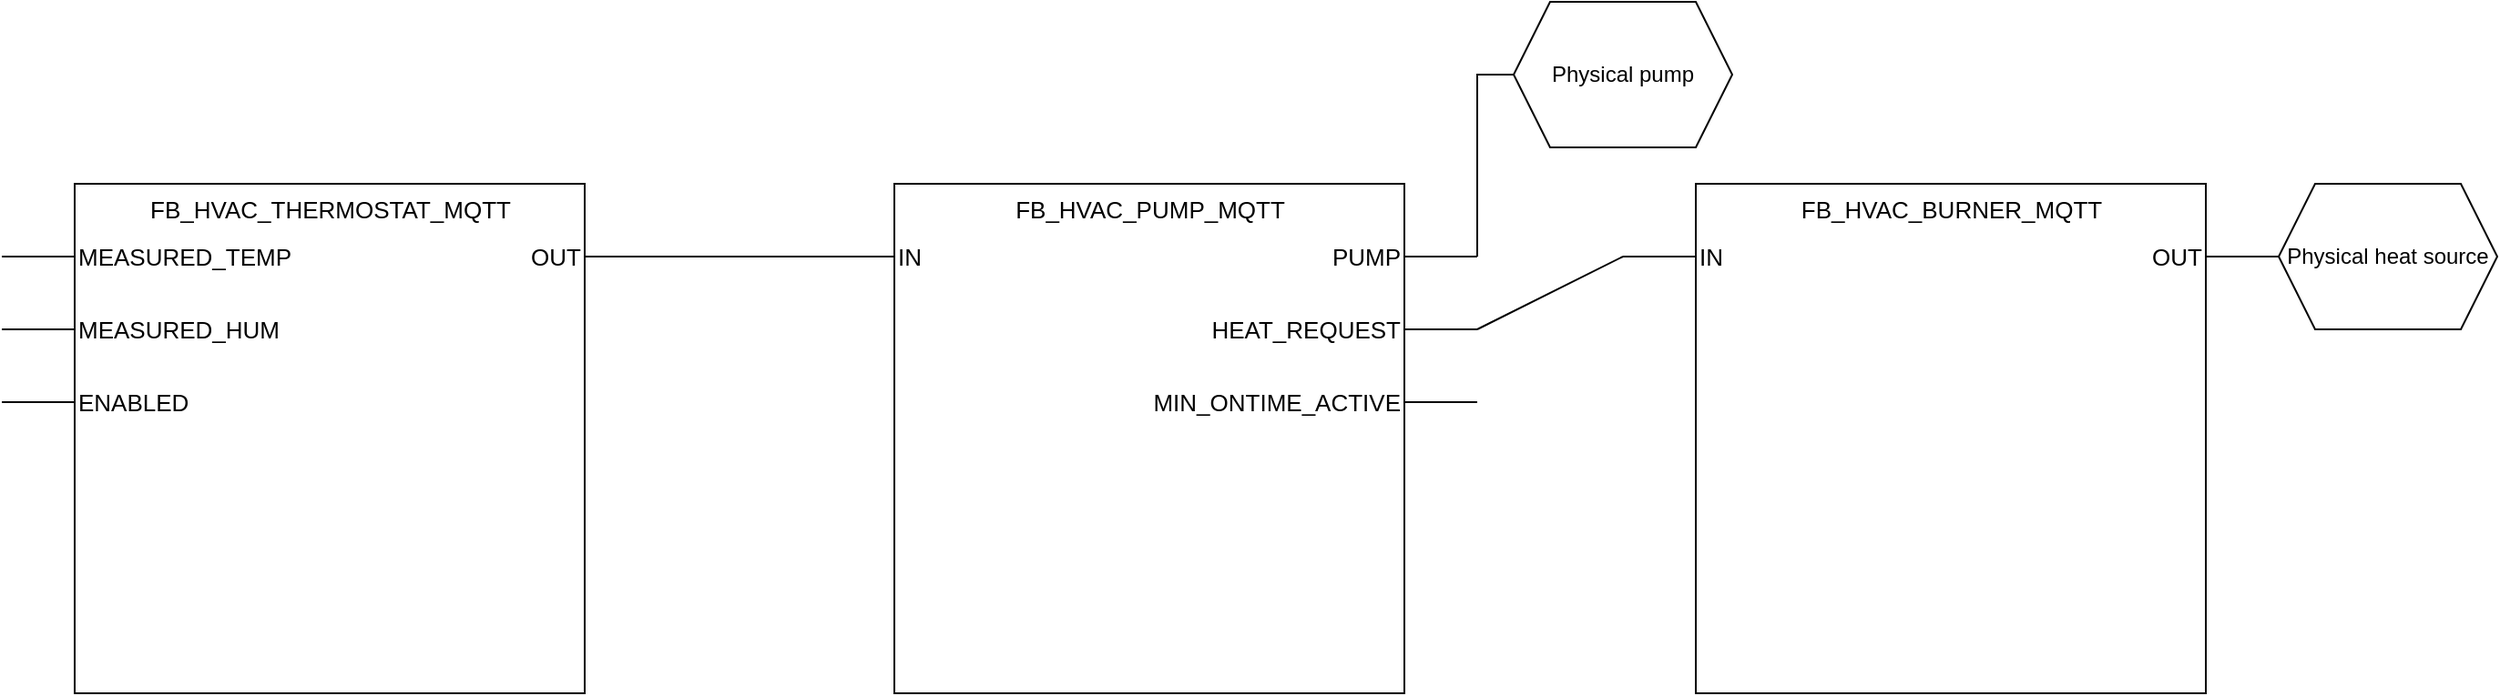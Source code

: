 <mxfile version="17.2.4" type="device" pages="3"><diagram id="Vrm9F7PLQ-b6E_1KA0h7" name="Scenario A"><mxGraphModel dx="1384" dy="855" grid="1" gridSize="10" guides="1" tooltips="1" connect="1" arrows="1" fold="1" page="1" pageScale="1" pageWidth="827" pageHeight="1169" math="0" shadow="0"><root><mxCell id="0"/><mxCell id="1" parent="0"/><mxCell id="hs2O12UF54g5VGgs5t42-4" value="" style="whiteSpace=wrap;html=1;aspect=fixed;" vertex="1" parent="1"><mxGeometry x="960" y="180" width="280" height="280" as="geometry"/></mxCell><mxCell id="hs2O12UF54g5VGgs5t42-5" value="&lt;div&gt;&lt;span&gt;FB_HVAC_BURNER_MQTT&lt;/span&gt;&lt;/div&gt;" style="text;html=1;align=center;fontSize=13;" vertex="1" parent="1"><mxGeometry x="995" y="180" width="210" height="30" as="geometry"/></mxCell><mxCell id="hs2O12UF54g5VGgs5t42-6" value="" style="endArrow=none;html=1;fontSize=13;" edge="1" parent="1"><mxGeometry width="50" height="50" relative="1" as="geometry"><mxPoint x="920" y="220" as="sourcePoint"/><mxPoint x="960" y="220" as="targetPoint"/><Array as="points"><mxPoint x="920" y="220"/></Array></mxGeometry></mxCell><mxCell id="hs2O12UF54g5VGgs5t42-7" value="IN" style="text;html=1;strokeColor=none;fillColor=none;align=left;verticalAlign=middle;whiteSpace=wrap;rounded=0;fontSize=13;" vertex="1" parent="1"><mxGeometry x="960" y="210" width="80" height="20" as="geometry"/></mxCell><mxCell id="hs2O12UF54g5VGgs5t42-8" value="" style="endArrow=none;html=1;fontSize=13;" edge="1" parent="1"><mxGeometry width="50" height="50" relative="1" as="geometry"><mxPoint x="1240" y="220" as="sourcePoint"/><mxPoint x="1280" y="220" as="targetPoint"/><Array as="points"><mxPoint x="1240" y="220"/></Array></mxGeometry></mxCell><mxCell id="hs2O12UF54g5VGgs5t42-9" value="OUT" style="text;html=1;strokeColor=none;fillColor=none;align=right;verticalAlign=middle;whiteSpace=wrap;rounded=0;fontSize=13;" vertex="1" parent="1"><mxGeometry x="1160" y="210" width="80" height="20" as="geometry"/></mxCell><mxCell id="hs2O12UF54g5VGgs5t42-20" value="" style="whiteSpace=wrap;html=1;aspect=fixed;" vertex="1" parent="1"><mxGeometry x="70" y="180" width="280" height="280" as="geometry"/></mxCell><mxCell id="hs2O12UF54g5VGgs5t42-21" value="&lt;div&gt;&lt;span&gt;FB_HVAC_THERMOSTAT_MQTT&lt;/span&gt;&lt;/div&gt;" style="text;html=1;align=center;fontSize=13;" vertex="1" parent="1"><mxGeometry x="105" y="180" width="210" height="30" as="geometry"/></mxCell><mxCell id="hs2O12UF54g5VGgs5t42-22" value="" style="endArrow=none;html=1;fontSize=13;" edge="1" parent="1"><mxGeometry width="50" height="50" relative="1" as="geometry"><mxPoint x="30" y="220" as="sourcePoint"/><mxPoint x="70" y="220" as="targetPoint"/><Array as="points"><mxPoint x="30" y="220"/></Array></mxGeometry></mxCell><mxCell id="hs2O12UF54g5VGgs5t42-23" value="MEASURED_TEMP" style="text;html=1;strokeColor=none;fillColor=none;align=left;verticalAlign=middle;whiteSpace=wrap;rounded=0;fontSize=13;" vertex="1" parent="1"><mxGeometry x="70" y="210" width="80" height="20" as="geometry"/></mxCell><mxCell id="hs2O12UF54g5VGgs5t42-24" value="" style="endArrow=none;html=1;fontSize=13;" edge="1" parent="1"><mxGeometry width="50" height="50" relative="1" as="geometry"><mxPoint x="350" y="220" as="sourcePoint"/><mxPoint x="490" y="220" as="targetPoint"/><Array as="points"><mxPoint x="350" y="220"/></Array></mxGeometry></mxCell><mxCell id="hs2O12UF54g5VGgs5t42-25" value="OUT" style="text;html=1;strokeColor=none;fillColor=none;align=right;verticalAlign=middle;whiteSpace=wrap;rounded=0;fontSize=13;" vertex="1" parent="1"><mxGeometry x="270" y="210" width="80" height="20" as="geometry"/></mxCell><mxCell id="hs2O12UF54g5VGgs5t42-26" value="" style="endArrow=none;html=1;fontSize=13;" edge="1" parent="1"><mxGeometry width="50" height="50" relative="1" as="geometry"><mxPoint x="30" y="260" as="sourcePoint"/><mxPoint x="70" y="260" as="targetPoint"/><Array as="points"><mxPoint x="30" y="260"/></Array></mxGeometry></mxCell><mxCell id="hs2O12UF54g5VGgs5t42-27" value="MEASURED_HUM" style="text;html=1;strokeColor=none;fillColor=none;align=left;verticalAlign=middle;whiteSpace=wrap;rounded=0;fontSize=13;" vertex="1" parent="1"><mxGeometry x="70" y="250" width="80" height="20" as="geometry"/></mxCell><mxCell id="hs2O12UF54g5VGgs5t42-28" value="" style="endArrow=none;html=1;fontSize=13;" edge="1" parent="1"><mxGeometry width="50" height="50" relative="1" as="geometry"><mxPoint x="30" y="300" as="sourcePoint"/><mxPoint x="70" y="300" as="targetPoint"/><Array as="points"><mxPoint x="30" y="300"/></Array></mxGeometry></mxCell><mxCell id="hs2O12UF54g5VGgs5t42-29" value="ENABLED" style="text;html=1;strokeColor=none;fillColor=none;align=left;verticalAlign=middle;whiteSpace=wrap;rounded=0;fontSize=13;" vertex="1" parent="1"><mxGeometry x="70" y="290" width="80" height="20" as="geometry"/></mxCell><mxCell id="hs2O12UF54g5VGgs5t42-30" value="" style="whiteSpace=wrap;html=1;aspect=fixed;" vertex="1" parent="1"><mxGeometry x="520" y="180" width="280" height="280" as="geometry"/></mxCell><mxCell id="hs2O12UF54g5VGgs5t42-31" value="&lt;div&gt;&lt;span&gt;FB_HVAC_PUMP_MQTT&lt;/span&gt;&lt;/div&gt;" style="text;html=1;align=center;fontSize=13;" vertex="1" parent="1"><mxGeometry x="555" y="180" width="210" height="30" as="geometry"/></mxCell><mxCell id="hs2O12UF54g5VGgs5t42-32" value="" style="endArrow=none;html=1;fontSize=13;" edge="1" parent="1"><mxGeometry width="50" height="50" relative="1" as="geometry"><mxPoint x="480" y="220" as="sourcePoint"/><mxPoint x="520" y="220" as="targetPoint"/><Array as="points"><mxPoint x="480" y="220"/></Array></mxGeometry></mxCell><mxCell id="hs2O12UF54g5VGgs5t42-33" value="IN" style="text;html=1;strokeColor=none;fillColor=none;align=left;verticalAlign=middle;whiteSpace=wrap;rounded=0;fontSize=13;" vertex="1" parent="1"><mxGeometry x="520" y="210" width="80" height="20" as="geometry"/></mxCell><mxCell id="hs2O12UF54g5VGgs5t42-34" value="" style="endArrow=none;html=1;fontSize=13;" edge="1" parent="1"><mxGeometry width="50" height="50" relative="1" as="geometry"><mxPoint x="800" y="220" as="sourcePoint"/><mxPoint x="840" y="220" as="targetPoint"/><Array as="points"><mxPoint x="800" y="220"/></Array></mxGeometry></mxCell><mxCell id="hs2O12UF54g5VGgs5t42-35" value="PUMP" style="text;html=1;strokeColor=none;fillColor=none;align=right;verticalAlign=middle;whiteSpace=wrap;rounded=0;fontSize=13;" vertex="1" parent="1"><mxGeometry x="720" y="210" width="80" height="20" as="geometry"/></mxCell><mxCell id="hs2O12UF54g5VGgs5t42-36" value="" style="endArrow=none;html=1;fontSize=13;" edge="1" parent="1"><mxGeometry width="50" height="50" relative="1" as="geometry"><mxPoint x="800" y="260" as="sourcePoint"/><mxPoint x="840" y="260" as="targetPoint"/><Array as="points"><mxPoint x="800" y="260"/></Array></mxGeometry></mxCell><mxCell id="hs2O12UF54g5VGgs5t42-37" value="HEAT_REQUEST" style="text;html=1;strokeColor=none;fillColor=none;align=right;verticalAlign=middle;whiteSpace=wrap;rounded=0;fontSize=13;" vertex="1" parent="1"><mxGeometry x="720" y="250" width="80" height="20" as="geometry"/></mxCell><mxCell id="hs2O12UF54g5VGgs5t42-38" value="" style="endArrow=none;html=1;fontSize=13;" edge="1" parent="1"><mxGeometry width="50" height="50" relative="1" as="geometry"><mxPoint x="800" y="300" as="sourcePoint"/><mxPoint x="840" y="300" as="targetPoint"/><Array as="points"><mxPoint x="800" y="300"/></Array></mxGeometry></mxCell><mxCell id="hs2O12UF54g5VGgs5t42-39" value="MIN_ONTIME_ACTIVE" style="text;html=1;strokeColor=none;fillColor=none;align=right;verticalAlign=middle;whiteSpace=wrap;rounded=0;fontSize=13;" vertex="1" parent="1"><mxGeometry x="720" y="290" width="80" height="20" as="geometry"/></mxCell><mxCell id="hs2O12UF54g5VGgs5t42-40" value="" style="endArrow=none;html=1;rounded=0;" edge="1" parent="1"><mxGeometry width="50" height="50" relative="1" as="geometry"><mxPoint x="840" y="260" as="sourcePoint"/><mxPoint x="920" y="220" as="targetPoint"/></mxGeometry></mxCell><mxCell id="hs2O12UF54g5VGgs5t42-43" style="edgeStyle=orthogonalEdgeStyle;rounded=0;orthogonalLoop=1;jettySize=auto;html=1;endArrow=none;endFill=0;" edge="1" parent="1" source="hs2O12UF54g5VGgs5t42-42"><mxGeometry relative="1" as="geometry"><mxPoint x="840" y="220" as="targetPoint"/></mxGeometry></mxCell><mxCell id="hs2O12UF54g5VGgs5t42-42" value="Physical pump" style="shape=hexagon;perimeter=hexagonPerimeter2;whiteSpace=wrap;html=1;fixedSize=1;" vertex="1" parent="1"><mxGeometry x="860" y="80" width="120" height="80" as="geometry"/></mxCell><mxCell id="hs2O12UF54g5VGgs5t42-44" value="Physical heat source" style="shape=hexagon;perimeter=hexagonPerimeter2;whiteSpace=wrap;html=1;fixedSize=1;" vertex="1" parent="1"><mxGeometry x="1280" y="180" width="120" height="80" as="geometry"/></mxCell></root></mxGraphModel></diagram><diagram name="Scenario B" id="TtHrfyAfPk2K7f26NofU"><mxGraphModel dx="1483" dy="916" grid="1" gridSize="10" guides="1" tooltips="1" connect="1" arrows="1" fold="1" page="1" pageScale="1" pageWidth="827" pageHeight="1169" math="0" shadow="0"><root><mxCell id="vRQZ4zs0RUNqpXQbe3vW-0"/><mxCell id="vRQZ4zs0RUNqpXQbe3vW-1" parent="vRQZ4zs0RUNqpXQbe3vW-0"/><mxCell id="vRQZ4zs0RUNqpXQbe3vW-2" value="" style="whiteSpace=wrap;html=1;aspect=fixed;" vertex="1" parent="vRQZ4zs0RUNqpXQbe3vW-1"><mxGeometry x="960" y="180" width="280" height="280" as="geometry"/></mxCell><mxCell id="vRQZ4zs0RUNqpXQbe3vW-3" value="&lt;div&gt;&lt;span&gt;FB_HVAC_BURNER_MQTT&lt;/span&gt;&lt;/div&gt;" style="text;html=1;align=center;fontSize=13;" vertex="1" parent="vRQZ4zs0RUNqpXQbe3vW-1"><mxGeometry x="995" y="180" width="210" height="30" as="geometry"/></mxCell><mxCell id="vRQZ4zs0RUNqpXQbe3vW-4" value="" style="endArrow=none;html=1;fontSize=13;" edge="1" parent="vRQZ4zs0RUNqpXQbe3vW-1"><mxGeometry width="50" height="50" relative="1" as="geometry"><mxPoint x="920" y="220" as="sourcePoint"/><mxPoint x="960" y="220" as="targetPoint"/><Array as="points"><mxPoint x="920" y="220"/></Array></mxGeometry></mxCell><mxCell id="vRQZ4zs0RUNqpXQbe3vW-5" value="IN" style="text;html=1;strokeColor=none;fillColor=none;align=left;verticalAlign=middle;whiteSpace=wrap;rounded=0;fontSize=13;" vertex="1" parent="vRQZ4zs0RUNqpXQbe3vW-1"><mxGeometry x="960" y="210" width="80" height="20" as="geometry"/></mxCell><mxCell id="vRQZ4zs0RUNqpXQbe3vW-6" value="" style="endArrow=none;html=1;fontSize=13;" edge="1" parent="vRQZ4zs0RUNqpXQbe3vW-1"><mxGeometry width="50" height="50" relative="1" as="geometry"><mxPoint x="1240" y="220" as="sourcePoint"/><mxPoint x="1280" y="220" as="targetPoint"/><Array as="points"><mxPoint x="1240" y="220"/></Array></mxGeometry></mxCell><mxCell id="vRQZ4zs0RUNqpXQbe3vW-7" value="OUT" style="text;html=1;strokeColor=none;fillColor=none;align=right;verticalAlign=middle;whiteSpace=wrap;rounded=0;fontSize=13;" vertex="1" parent="vRQZ4zs0RUNqpXQbe3vW-1"><mxGeometry x="1160" y="210" width="80" height="20" as="geometry"/></mxCell><mxCell id="vRQZ4zs0RUNqpXQbe3vW-8" value="" style="whiteSpace=wrap;html=1;aspect=fixed;" vertex="1" parent="vRQZ4zs0RUNqpXQbe3vW-1"><mxGeometry x="70" y="180" width="280" height="280" as="geometry"/></mxCell><mxCell id="vRQZ4zs0RUNqpXQbe3vW-9" value="&lt;div&gt;&lt;span&gt;FB_HVAC_THERMOSTAT_MQTT_1&lt;/span&gt;&lt;/div&gt;" style="text;html=1;align=center;fontSize=13;" vertex="1" parent="vRQZ4zs0RUNqpXQbe3vW-1"><mxGeometry x="105" y="180" width="210" height="30" as="geometry"/></mxCell><mxCell id="vRQZ4zs0RUNqpXQbe3vW-10" value="" style="endArrow=none;html=1;fontSize=13;" edge="1" parent="vRQZ4zs0RUNqpXQbe3vW-1"><mxGeometry width="50" height="50" relative="1" as="geometry"><mxPoint x="30" y="220" as="sourcePoint"/><mxPoint x="70" y="220" as="targetPoint"/><Array as="points"><mxPoint x="30" y="220"/></Array></mxGeometry></mxCell><mxCell id="vRQZ4zs0RUNqpXQbe3vW-11" value="MEASURED_TEMP" style="text;html=1;strokeColor=none;fillColor=none;align=left;verticalAlign=middle;whiteSpace=wrap;rounded=0;fontSize=13;" vertex="1" parent="vRQZ4zs0RUNqpXQbe3vW-1"><mxGeometry x="70" y="210" width="80" height="20" as="geometry"/></mxCell><mxCell id="vRQZ4zs0RUNqpXQbe3vW-12" value="" style="endArrow=none;html=1;fontSize=13;" edge="1" parent="vRQZ4zs0RUNqpXQbe3vW-1"><mxGeometry width="50" height="50" relative="1" as="geometry"><mxPoint x="350" y="220" as="sourcePoint"/><mxPoint x="490" y="220" as="targetPoint"/><Array as="points"><mxPoint x="350" y="220"/></Array></mxGeometry></mxCell><mxCell id="vRQZ4zs0RUNqpXQbe3vW-13" value="OUT" style="text;html=1;strokeColor=none;fillColor=none;align=right;verticalAlign=middle;whiteSpace=wrap;rounded=0;fontSize=13;" vertex="1" parent="vRQZ4zs0RUNqpXQbe3vW-1"><mxGeometry x="270" y="210" width="80" height="20" as="geometry"/></mxCell><mxCell id="vRQZ4zs0RUNqpXQbe3vW-14" value="" style="endArrow=none;html=1;fontSize=13;" edge="1" parent="vRQZ4zs0RUNqpXQbe3vW-1"><mxGeometry width="50" height="50" relative="1" as="geometry"><mxPoint x="30" y="260" as="sourcePoint"/><mxPoint x="70" y="260" as="targetPoint"/><Array as="points"><mxPoint x="30" y="260"/></Array></mxGeometry></mxCell><mxCell id="vRQZ4zs0RUNqpXQbe3vW-15" value="MEASURED_HUM" style="text;html=1;strokeColor=none;fillColor=none;align=left;verticalAlign=middle;whiteSpace=wrap;rounded=0;fontSize=13;" vertex="1" parent="vRQZ4zs0RUNqpXQbe3vW-1"><mxGeometry x="70" y="250" width="80" height="20" as="geometry"/></mxCell><mxCell id="vRQZ4zs0RUNqpXQbe3vW-16" value="" style="endArrow=none;html=1;fontSize=13;" edge="1" parent="vRQZ4zs0RUNqpXQbe3vW-1"><mxGeometry width="50" height="50" relative="1" as="geometry"><mxPoint x="30" y="300" as="sourcePoint"/><mxPoint x="70" y="300" as="targetPoint"/><Array as="points"><mxPoint x="30" y="300"/></Array></mxGeometry></mxCell><mxCell id="vRQZ4zs0RUNqpXQbe3vW-17" value="ENABLED" style="text;html=1;strokeColor=none;fillColor=none;align=left;verticalAlign=middle;whiteSpace=wrap;rounded=0;fontSize=13;" vertex="1" parent="vRQZ4zs0RUNqpXQbe3vW-1"><mxGeometry x="70" y="290" width="80" height="20" as="geometry"/></mxCell><mxCell id="vRQZ4zs0RUNqpXQbe3vW-18" value="" style="whiteSpace=wrap;html=1;aspect=fixed;" vertex="1" parent="vRQZ4zs0RUNqpXQbe3vW-1"><mxGeometry x="520" y="180" width="280" height="280" as="geometry"/></mxCell><mxCell id="vRQZ4zs0RUNqpXQbe3vW-19" value="&lt;div&gt;&lt;span&gt;FB_HVAC_PUMP_MQTT_1&lt;/span&gt;&lt;/div&gt;" style="text;html=1;align=center;fontSize=13;" vertex="1" parent="vRQZ4zs0RUNqpXQbe3vW-1"><mxGeometry x="555" y="180" width="210" height="30" as="geometry"/></mxCell><mxCell id="vRQZ4zs0RUNqpXQbe3vW-20" value="" style="endArrow=none;html=1;fontSize=13;" edge="1" parent="vRQZ4zs0RUNqpXQbe3vW-1"><mxGeometry width="50" height="50" relative="1" as="geometry"><mxPoint x="480" y="220" as="sourcePoint"/><mxPoint x="520" y="220" as="targetPoint"/><Array as="points"><mxPoint x="480" y="220"/></Array></mxGeometry></mxCell><mxCell id="vRQZ4zs0RUNqpXQbe3vW-21" value="IN" style="text;html=1;strokeColor=none;fillColor=none;align=left;verticalAlign=middle;whiteSpace=wrap;rounded=0;fontSize=13;" vertex="1" parent="vRQZ4zs0RUNqpXQbe3vW-1"><mxGeometry x="520" y="210" width="80" height="20" as="geometry"/></mxCell><mxCell id="vRQZ4zs0RUNqpXQbe3vW-22" value="" style="endArrow=none;html=1;fontSize=13;" edge="1" parent="vRQZ4zs0RUNqpXQbe3vW-1"><mxGeometry width="50" height="50" relative="1" as="geometry"><mxPoint x="800" y="220" as="sourcePoint"/><mxPoint x="840" y="220" as="targetPoint"/><Array as="points"><mxPoint x="800" y="220"/></Array></mxGeometry></mxCell><mxCell id="vRQZ4zs0RUNqpXQbe3vW-23" value="PUMP" style="text;html=1;strokeColor=none;fillColor=none;align=right;verticalAlign=middle;whiteSpace=wrap;rounded=0;fontSize=13;" vertex="1" parent="vRQZ4zs0RUNqpXQbe3vW-1"><mxGeometry x="720" y="210" width="80" height="20" as="geometry"/></mxCell><mxCell id="vRQZ4zs0RUNqpXQbe3vW-24" value="" style="endArrow=none;html=1;fontSize=13;" edge="1" parent="vRQZ4zs0RUNqpXQbe3vW-1"><mxGeometry width="50" height="50" relative="1" as="geometry"><mxPoint x="800" y="260" as="sourcePoint"/><mxPoint x="840" y="260" as="targetPoint"/><Array as="points"><mxPoint x="800" y="260"/></Array></mxGeometry></mxCell><mxCell id="vRQZ4zs0RUNqpXQbe3vW-25" value="HEAT_REQUEST" style="text;html=1;strokeColor=none;fillColor=none;align=right;verticalAlign=middle;whiteSpace=wrap;rounded=0;fontSize=13;" vertex="1" parent="vRQZ4zs0RUNqpXQbe3vW-1"><mxGeometry x="720" y="250" width="80" height="20" as="geometry"/></mxCell><mxCell id="vRQZ4zs0RUNqpXQbe3vW-26" value="" style="endArrow=none;html=1;fontSize=13;" edge="1" parent="vRQZ4zs0RUNqpXQbe3vW-1"><mxGeometry width="50" height="50" relative="1" as="geometry"><mxPoint x="800" y="300" as="sourcePoint"/><mxPoint x="840" y="300" as="targetPoint"/><Array as="points"><mxPoint x="800" y="300"/></Array></mxGeometry></mxCell><mxCell id="vRQZ4zs0RUNqpXQbe3vW-27" value="MIN_ONTIME_ACTIVE" style="text;html=1;strokeColor=none;fillColor=none;align=right;verticalAlign=middle;whiteSpace=wrap;rounded=0;fontSize=13;" vertex="1" parent="vRQZ4zs0RUNqpXQbe3vW-1"><mxGeometry x="720" y="290" width="80" height="20" as="geometry"/></mxCell><mxCell id="vRQZ4zs0RUNqpXQbe3vW-28" value="" style="endArrow=none;html=1;rounded=0;" edge="1" parent="vRQZ4zs0RUNqpXQbe3vW-1"><mxGeometry width="50" height="50" relative="1" as="geometry"><mxPoint x="840" y="260" as="sourcePoint"/><mxPoint x="920" y="220" as="targetPoint"/></mxGeometry></mxCell><mxCell id="vRQZ4zs0RUNqpXQbe3vW-29" style="edgeStyle=orthogonalEdgeStyle;rounded=0;orthogonalLoop=1;jettySize=auto;html=1;endArrow=none;endFill=0;" edge="1" parent="vRQZ4zs0RUNqpXQbe3vW-1" source="vRQZ4zs0RUNqpXQbe3vW-30"><mxGeometry relative="1" as="geometry"><mxPoint x="840" y="220" as="targetPoint"/></mxGeometry></mxCell><mxCell id="vRQZ4zs0RUNqpXQbe3vW-30" value="Physical pump 1" style="shape=hexagon;perimeter=hexagonPerimeter2;whiteSpace=wrap;html=1;fixedSize=1;" vertex="1" parent="vRQZ4zs0RUNqpXQbe3vW-1"><mxGeometry x="860" y="80" width="120" height="80" as="geometry"/></mxCell><mxCell id="vRQZ4zs0RUNqpXQbe3vW-31" value="Physical heat source" style="shape=hexagon;perimeter=hexagonPerimeter2;whiteSpace=wrap;html=1;fixedSize=1;" vertex="1" parent="vRQZ4zs0RUNqpXQbe3vW-1"><mxGeometry x="1280" y="180" width="120" height="80" as="geometry"/></mxCell><mxCell id="yvGSrMKR5BGyTtZ0uGxU-2" value="" style="whiteSpace=wrap;html=1;aspect=fixed;" vertex="1" parent="vRQZ4zs0RUNqpXQbe3vW-1"><mxGeometry x="80" y="590" width="280" height="280" as="geometry"/></mxCell><mxCell id="yvGSrMKR5BGyTtZ0uGxU-3" value="&lt;div&gt;&lt;span&gt;FB_HVAC_THERMOSTAT_MQTT_2&lt;/span&gt;&lt;/div&gt;" style="text;html=1;align=center;fontSize=13;" vertex="1" parent="vRQZ4zs0RUNqpXQbe3vW-1"><mxGeometry x="115" y="590" width="210" height="30" as="geometry"/></mxCell><mxCell id="yvGSrMKR5BGyTtZ0uGxU-4" value="" style="endArrow=none;html=1;fontSize=13;" edge="1" parent="vRQZ4zs0RUNqpXQbe3vW-1"><mxGeometry width="50" height="50" relative="1" as="geometry"><mxPoint x="40" y="630" as="sourcePoint"/><mxPoint x="80" y="630" as="targetPoint"/><Array as="points"><mxPoint x="40" y="630"/></Array></mxGeometry></mxCell><mxCell id="yvGSrMKR5BGyTtZ0uGxU-5" value="MEASURED_TEMP" style="text;html=1;strokeColor=none;fillColor=none;align=left;verticalAlign=middle;whiteSpace=wrap;rounded=0;fontSize=13;" vertex="1" parent="vRQZ4zs0RUNqpXQbe3vW-1"><mxGeometry x="80" y="620" width="80" height="20" as="geometry"/></mxCell><mxCell id="yvGSrMKR5BGyTtZ0uGxU-6" value="" style="endArrow=none;html=1;fontSize=13;" edge="1" parent="vRQZ4zs0RUNqpXQbe3vW-1"><mxGeometry width="50" height="50" relative="1" as="geometry"><mxPoint x="360" y="630" as="sourcePoint"/><mxPoint x="500" y="630" as="targetPoint"/><Array as="points"><mxPoint x="360" y="630"/></Array></mxGeometry></mxCell><mxCell id="yvGSrMKR5BGyTtZ0uGxU-7" value="OUT" style="text;html=1;strokeColor=none;fillColor=none;align=right;verticalAlign=middle;whiteSpace=wrap;rounded=0;fontSize=13;" vertex="1" parent="vRQZ4zs0RUNqpXQbe3vW-1"><mxGeometry x="280" y="620" width="80" height="20" as="geometry"/></mxCell><mxCell id="yvGSrMKR5BGyTtZ0uGxU-8" value="" style="endArrow=none;html=1;fontSize=13;" edge="1" parent="vRQZ4zs0RUNqpXQbe3vW-1"><mxGeometry width="50" height="50" relative="1" as="geometry"><mxPoint x="40" y="670" as="sourcePoint"/><mxPoint x="80" y="670" as="targetPoint"/><Array as="points"><mxPoint x="40" y="670"/></Array></mxGeometry></mxCell><mxCell id="yvGSrMKR5BGyTtZ0uGxU-9" value="MEASURED_HUM" style="text;html=1;strokeColor=none;fillColor=none;align=left;verticalAlign=middle;whiteSpace=wrap;rounded=0;fontSize=13;" vertex="1" parent="vRQZ4zs0RUNqpXQbe3vW-1"><mxGeometry x="80" y="660" width="80" height="20" as="geometry"/></mxCell><mxCell id="yvGSrMKR5BGyTtZ0uGxU-10" value="" style="endArrow=none;html=1;fontSize=13;" edge="1" parent="vRQZ4zs0RUNqpXQbe3vW-1"><mxGeometry width="50" height="50" relative="1" as="geometry"><mxPoint x="40" y="710" as="sourcePoint"/><mxPoint x="80" y="710" as="targetPoint"/><Array as="points"><mxPoint x="40" y="710"/></Array></mxGeometry></mxCell><mxCell id="yvGSrMKR5BGyTtZ0uGxU-11" value="ENABLED" style="text;html=1;strokeColor=none;fillColor=none;align=left;verticalAlign=middle;whiteSpace=wrap;rounded=0;fontSize=13;" vertex="1" parent="vRQZ4zs0RUNqpXQbe3vW-1"><mxGeometry x="80" y="700" width="80" height="20" as="geometry"/></mxCell><mxCell id="yvGSrMKR5BGyTtZ0uGxU-12" value="" style="whiteSpace=wrap;html=1;aspect=fixed;" vertex="1" parent="vRQZ4zs0RUNqpXQbe3vW-1"><mxGeometry x="530" y="590" width="280" height="280" as="geometry"/></mxCell><mxCell id="yvGSrMKR5BGyTtZ0uGxU-13" value="&lt;div&gt;&lt;span&gt;FB_HVAC_PUMP_MQTT_2&lt;/span&gt;&lt;/div&gt;" style="text;html=1;align=center;fontSize=13;" vertex="1" parent="vRQZ4zs0RUNqpXQbe3vW-1"><mxGeometry x="565" y="590" width="210" height="30" as="geometry"/></mxCell><mxCell id="yvGSrMKR5BGyTtZ0uGxU-14" value="" style="endArrow=none;html=1;fontSize=13;" edge="1" parent="vRQZ4zs0RUNqpXQbe3vW-1"><mxGeometry width="50" height="50" relative="1" as="geometry"><mxPoint x="490" y="630" as="sourcePoint"/><mxPoint x="530" y="630" as="targetPoint"/><Array as="points"><mxPoint x="490" y="630"/></Array></mxGeometry></mxCell><mxCell id="yvGSrMKR5BGyTtZ0uGxU-15" value="IN" style="text;html=1;strokeColor=none;fillColor=none;align=left;verticalAlign=middle;whiteSpace=wrap;rounded=0;fontSize=13;" vertex="1" parent="vRQZ4zs0RUNqpXQbe3vW-1"><mxGeometry x="530" y="620" width="80" height="20" as="geometry"/></mxCell><mxCell id="yvGSrMKR5BGyTtZ0uGxU-16" value="" style="endArrow=none;html=1;fontSize=13;" edge="1" parent="vRQZ4zs0RUNqpXQbe3vW-1"><mxGeometry width="50" height="50" relative="1" as="geometry"><mxPoint x="810" y="630" as="sourcePoint"/><mxPoint x="850" y="630" as="targetPoint"/><Array as="points"><mxPoint x="810" y="630"/></Array></mxGeometry></mxCell><mxCell id="yvGSrMKR5BGyTtZ0uGxU-17" value="PUMP" style="text;html=1;strokeColor=none;fillColor=none;align=right;verticalAlign=middle;whiteSpace=wrap;rounded=0;fontSize=13;" vertex="1" parent="vRQZ4zs0RUNqpXQbe3vW-1"><mxGeometry x="730" y="620" width="80" height="20" as="geometry"/></mxCell><mxCell id="yvGSrMKR5BGyTtZ0uGxU-18" value="" style="endArrow=none;html=1;fontSize=13;" edge="1" parent="vRQZ4zs0RUNqpXQbe3vW-1"><mxGeometry width="50" height="50" relative="1" as="geometry"><mxPoint x="810" y="670" as="sourcePoint"/><mxPoint x="850" y="670" as="targetPoint"/><Array as="points"><mxPoint x="810" y="670"/></Array></mxGeometry></mxCell><mxCell id="yvGSrMKR5BGyTtZ0uGxU-19" value="HEAT_REQUEST" style="text;html=1;strokeColor=none;fillColor=none;align=right;verticalAlign=middle;whiteSpace=wrap;rounded=0;fontSize=13;" vertex="1" parent="vRQZ4zs0RUNqpXQbe3vW-1"><mxGeometry x="730" y="660" width="80" height="20" as="geometry"/></mxCell><mxCell id="yvGSrMKR5BGyTtZ0uGxU-20" value="" style="endArrow=none;html=1;fontSize=13;" edge="1" parent="vRQZ4zs0RUNqpXQbe3vW-1"><mxGeometry width="50" height="50" relative="1" as="geometry"><mxPoint x="810" y="710" as="sourcePoint"/><mxPoint x="850" y="710" as="targetPoint"/><Array as="points"><mxPoint x="810" y="710"/></Array></mxGeometry></mxCell><mxCell id="yvGSrMKR5BGyTtZ0uGxU-21" value="MIN_ONTIME_ACTIVE" style="text;html=1;strokeColor=none;fillColor=none;align=right;verticalAlign=middle;whiteSpace=wrap;rounded=0;fontSize=13;" vertex="1" parent="vRQZ4zs0RUNqpXQbe3vW-1"><mxGeometry x="730" y="700" width="80" height="20" as="geometry"/></mxCell><mxCell id="yvGSrMKR5BGyTtZ0uGxU-23" style="edgeStyle=orthogonalEdgeStyle;rounded=0;orthogonalLoop=1;jettySize=auto;html=1;endArrow=none;endFill=0;" edge="1" parent="vRQZ4zs0RUNqpXQbe3vW-1" source="yvGSrMKR5BGyTtZ0uGxU-24"><mxGeometry relative="1" as="geometry"><mxPoint x="850" y="630" as="targetPoint"/></mxGeometry></mxCell><mxCell id="yvGSrMKR5BGyTtZ0uGxU-24" value="Physical pump 2" style="shape=hexagon;perimeter=hexagonPerimeter2;whiteSpace=wrap;html=1;fixedSize=1;" vertex="1" parent="vRQZ4zs0RUNqpXQbe3vW-1"><mxGeometry x="1040" y="590" width="120" height="80" as="geometry"/></mxCell><mxCell id="yvGSrMKR5BGyTtZ0uGxU-25" value="" style="endArrow=none;html=1;rounded=0;" edge="1" parent="vRQZ4zs0RUNqpXQbe3vW-1"><mxGeometry width="50" height="50" relative="1" as="geometry"><mxPoint x="850" y="670" as="sourcePoint"/><mxPoint x="920" y="220" as="targetPoint"/></mxGeometry></mxCell></root></mxGraphModel></diagram><diagram name="Scenario C" id="9gaWG7bLWMUD3E8CWxpB"><mxGraphModel dx="2076" dy="1282" grid="1" gridSize="10" guides="1" tooltips="1" connect="1" arrows="1" fold="1" page="1" pageScale="1" pageWidth="827" pageHeight="1169" math="0" shadow="0"><root><mxCell id="Pj1GvU-_hggb0XqkVFdh-0"/><mxCell id="Pj1GvU-_hggb0XqkVFdh-1" parent="Pj1GvU-_hggb0XqkVFdh-0"/><mxCell id="Pj1GvU-_hggb0XqkVFdh-2" value="" style="whiteSpace=wrap;html=1;aspect=fixed;" vertex="1" parent="Pj1GvU-_hggb0XqkVFdh-1"><mxGeometry x="1540" y="180" width="280" height="280" as="geometry"/></mxCell><mxCell id="Pj1GvU-_hggb0XqkVFdh-3" value="&lt;div&gt;&lt;span&gt;FB_HVAC_BURNER_MQTT&lt;/span&gt;&lt;/div&gt;" style="text;html=1;align=center;fontSize=13;" vertex="1" parent="Pj1GvU-_hggb0XqkVFdh-1"><mxGeometry x="1575" y="180" width="210" height="30" as="geometry"/></mxCell><mxCell id="Pj1GvU-_hggb0XqkVFdh-4" value="" style="endArrow=none;html=1;fontSize=13;entryX=0;entryY=0.5;entryDx=0;entryDy=0;" edge="1" parent="Pj1GvU-_hggb0XqkVFdh-1" target="Pj1GvU-_hggb0XqkVFdh-5"><mxGeometry width="50" height="50" relative="1" as="geometry"><mxPoint x="920" y="220" as="sourcePoint"/><mxPoint x="960" y="220" as="targetPoint"/><Array as="points"><mxPoint x="920" y="220"/></Array></mxGeometry></mxCell><mxCell id="Pj1GvU-_hggb0XqkVFdh-5" value="IN" style="text;html=1;strokeColor=none;fillColor=none;align=left;verticalAlign=middle;whiteSpace=wrap;rounded=0;fontSize=13;" vertex="1" parent="Pj1GvU-_hggb0XqkVFdh-1"><mxGeometry x="1540" y="210" width="80" height="20" as="geometry"/></mxCell><mxCell id="Pj1GvU-_hggb0XqkVFdh-6" value="" style="endArrow=none;html=1;fontSize=13;" edge="1" parent="Pj1GvU-_hggb0XqkVFdh-1"><mxGeometry width="50" height="50" relative="1" as="geometry"><mxPoint x="1820" y="220" as="sourcePoint"/><mxPoint x="1860" y="220" as="targetPoint"/><Array as="points"><mxPoint x="1820" y="220"/></Array></mxGeometry></mxCell><mxCell id="Pj1GvU-_hggb0XqkVFdh-7" value="OUT" style="text;html=1;strokeColor=none;fillColor=none;align=right;verticalAlign=middle;whiteSpace=wrap;rounded=0;fontSize=13;" vertex="1" parent="Pj1GvU-_hggb0XqkVFdh-1"><mxGeometry x="1740" y="210" width="80" height="20" as="geometry"/></mxCell><mxCell id="Pj1GvU-_hggb0XqkVFdh-8" value="" style="whiteSpace=wrap;html=1;aspect=fixed;" vertex="1" parent="Pj1GvU-_hggb0XqkVFdh-1"><mxGeometry x="70" y="180" width="280" height="280" as="geometry"/></mxCell><mxCell id="Pj1GvU-_hggb0XqkVFdh-9" value="&lt;div&gt;&lt;span&gt;FB_HVAC_THERMOSTAT_MQTT_1&lt;/span&gt;&lt;/div&gt;" style="text;html=1;align=center;fontSize=13;" vertex="1" parent="Pj1GvU-_hggb0XqkVFdh-1"><mxGeometry x="105" y="180" width="210" height="30" as="geometry"/></mxCell><mxCell id="Pj1GvU-_hggb0XqkVFdh-10" value="" style="endArrow=none;html=1;fontSize=13;" edge="1" parent="Pj1GvU-_hggb0XqkVFdh-1"><mxGeometry width="50" height="50" relative="1" as="geometry"><mxPoint x="30" y="220" as="sourcePoint"/><mxPoint x="70" y="220" as="targetPoint"/><Array as="points"><mxPoint x="30" y="220"/></Array></mxGeometry></mxCell><mxCell id="Pj1GvU-_hggb0XqkVFdh-11" value="MEASURED_TEMP" style="text;html=1;strokeColor=none;fillColor=none;align=left;verticalAlign=middle;whiteSpace=wrap;rounded=0;fontSize=13;" vertex="1" parent="Pj1GvU-_hggb0XqkVFdh-1"><mxGeometry x="70" y="210" width="80" height="20" as="geometry"/></mxCell><mxCell id="Pj1GvU-_hggb0XqkVFdh-12" value="" style="endArrow=none;html=1;fontSize=13;" edge="1" parent="Pj1GvU-_hggb0XqkVFdh-1"><mxGeometry width="50" height="50" relative="1" as="geometry"><mxPoint x="350" y="220" as="sourcePoint"/><mxPoint x="490" y="220" as="targetPoint"/><Array as="points"><mxPoint x="350" y="220"/></Array></mxGeometry></mxCell><mxCell id="Pj1GvU-_hggb0XqkVFdh-13" value="OUT" style="text;html=1;strokeColor=none;fillColor=none;align=right;verticalAlign=middle;whiteSpace=wrap;rounded=0;fontSize=13;" vertex="1" parent="Pj1GvU-_hggb0XqkVFdh-1"><mxGeometry x="270" y="210" width="80" height="20" as="geometry"/></mxCell><mxCell id="Pj1GvU-_hggb0XqkVFdh-14" value="" style="endArrow=none;html=1;fontSize=13;" edge="1" parent="Pj1GvU-_hggb0XqkVFdh-1"><mxGeometry width="50" height="50" relative="1" as="geometry"><mxPoint x="30" y="260" as="sourcePoint"/><mxPoint x="70" y="260" as="targetPoint"/><Array as="points"><mxPoint x="30" y="260"/></Array></mxGeometry></mxCell><mxCell id="Pj1GvU-_hggb0XqkVFdh-15" value="MEASURED_HUM" style="text;html=1;strokeColor=none;fillColor=none;align=left;verticalAlign=middle;whiteSpace=wrap;rounded=0;fontSize=13;" vertex="1" parent="Pj1GvU-_hggb0XqkVFdh-1"><mxGeometry x="70" y="250" width="80" height="20" as="geometry"/></mxCell><mxCell id="Pj1GvU-_hggb0XqkVFdh-16" value="" style="endArrow=none;html=1;fontSize=13;" edge="1" parent="Pj1GvU-_hggb0XqkVFdh-1"><mxGeometry width="50" height="50" relative="1" as="geometry"><mxPoint x="30" y="300" as="sourcePoint"/><mxPoint x="70" y="300" as="targetPoint"/><Array as="points"><mxPoint x="30" y="300"/></Array></mxGeometry></mxCell><mxCell id="Pj1GvU-_hggb0XqkVFdh-17" value="ENABLED" style="text;html=1;strokeColor=none;fillColor=none;align=left;verticalAlign=middle;whiteSpace=wrap;rounded=0;fontSize=13;" vertex="1" parent="Pj1GvU-_hggb0XqkVFdh-1"><mxGeometry x="70" y="290" width="80" height="20" as="geometry"/></mxCell><mxCell id="Pj1GvU-_hggb0XqkVFdh-18" value="" style="whiteSpace=wrap;html=1;aspect=fixed;" vertex="1" parent="Pj1GvU-_hggb0XqkVFdh-1"><mxGeometry x="520" y="180" width="280" height="280" as="geometry"/></mxCell><mxCell id="Pj1GvU-_hggb0XqkVFdh-19" value="&lt;div&gt;&lt;span&gt;FB_HVAC_PUMP_MQTT_1&lt;/span&gt;&lt;/div&gt;" style="text;html=1;align=center;fontSize=13;" vertex="1" parent="Pj1GvU-_hggb0XqkVFdh-1"><mxGeometry x="555" y="180" width="210" height="30" as="geometry"/></mxCell><mxCell id="Pj1GvU-_hggb0XqkVFdh-20" value="" style="endArrow=none;html=1;fontSize=13;" edge="1" parent="Pj1GvU-_hggb0XqkVFdh-1"><mxGeometry width="50" height="50" relative="1" as="geometry"><mxPoint x="480" y="220" as="sourcePoint"/><mxPoint x="520" y="220" as="targetPoint"/><Array as="points"><mxPoint x="480" y="220"/></Array></mxGeometry></mxCell><mxCell id="Pj1GvU-_hggb0XqkVFdh-21" value="IN" style="text;html=1;strokeColor=none;fillColor=none;align=left;verticalAlign=middle;whiteSpace=wrap;rounded=0;fontSize=13;" vertex="1" parent="Pj1GvU-_hggb0XqkVFdh-1"><mxGeometry x="520" y="210" width="80" height="20" as="geometry"/></mxCell><mxCell id="Pj1GvU-_hggb0XqkVFdh-22" value="" style="endArrow=none;html=1;fontSize=13;" edge="1" parent="Pj1GvU-_hggb0XqkVFdh-1"><mxGeometry width="50" height="50" relative="1" as="geometry"><mxPoint x="800" y="220" as="sourcePoint"/><mxPoint x="840" y="220" as="targetPoint"/><Array as="points"><mxPoint x="800" y="220"/></Array></mxGeometry></mxCell><mxCell id="Pj1GvU-_hggb0XqkVFdh-23" value="PUMP" style="text;html=1;strokeColor=none;fillColor=none;align=right;verticalAlign=middle;whiteSpace=wrap;rounded=0;fontSize=13;" vertex="1" parent="Pj1GvU-_hggb0XqkVFdh-1"><mxGeometry x="720" y="210" width="80" height="20" as="geometry"/></mxCell><mxCell id="Pj1GvU-_hggb0XqkVFdh-24" value="" style="endArrow=none;html=1;fontSize=13;" edge="1" parent="Pj1GvU-_hggb0XqkVFdh-1"><mxGeometry width="50" height="50" relative="1" as="geometry"><mxPoint x="800" y="260" as="sourcePoint"/><mxPoint x="840" y="260" as="targetPoint"/><Array as="points"><mxPoint x="800" y="260"/></Array></mxGeometry></mxCell><mxCell id="Pj1GvU-_hggb0XqkVFdh-25" value="HEAT_REQUEST" style="text;html=1;strokeColor=none;fillColor=none;align=right;verticalAlign=middle;whiteSpace=wrap;rounded=0;fontSize=13;" vertex="1" parent="Pj1GvU-_hggb0XqkVFdh-1"><mxGeometry x="720" y="250" width="80" height="20" as="geometry"/></mxCell><mxCell id="Pj1GvU-_hggb0XqkVFdh-26" value="" style="endArrow=none;html=1;fontSize=13;" edge="1" parent="Pj1GvU-_hggb0XqkVFdh-1"><mxGeometry width="50" height="50" relative="1" as="geometry"><mxPoint x="800" y="300" as="sourcePoint"/><mxPoint x="840" y="300" as="targetPoint"/><Array as="points"><mxPoint x="800" y="300"/></Array></mxGeometry></mxCell><mxCell id="Pj1GvU-_hggb0XqkVFdh-27" value="MIN_ONTIME_ACTIVE" style="text;html=1;strokeColor=none;fillColor=none;align=right;verticalAlign=middle;whiteSpace=wrap;rounded=0;fontSize=13;" vertex="1" parent="Pj1GvU-_hggb0XqkVFdh-1"><mxGeometry x="720" y="290" width="80" height="20" as="geometry"/></mxCell><mxCell id="Pj1GvU-_hggb0XqkVFdh-28" value="" style="endArrow=none;html=1;rounded=0;" edge="1" parent="Pj1GvU-_hggb0XqkVFdh-1"><mxGeometry width="50" height="50" relative="1" as="geometry"><mxPoint x="840" y="260" as="sourcePoint"/><mxPoint x="920" y="220" as="targetPoint"/></mxGeometry></mxCell><mxCell id="Pj1GvU-_hggb0XqkVFdh-29" style="edgeStyle=orthogonalEdgeStyle;rounded=0;orthogonalLoop=1;jettySize=auto;html=1;endArrow=none;endFill=0;" edge="1" parent="Pj1GvU-_hggb0XqkVFdh-1" source="Pj1GvU-_hggb0XqkVFdh-30"><mxGeometry relative="1" as="geometry"><mxPoint x="840" y="220" as="targetPoint"/></mxGeometry></mxCell><mxCell id="Pj1GvU-_hggb0XqkVFdh-30" value="Physical pump 1" style="shape=hexagon;perimeter=hexagonPerimeter2;whiteSpace=wrap;html=1;fixedSize=1;" vertex="1" parent="Pj1GvU-_hggb0XqkVFdh-1"><mxGeometry x="860" y="80" width="120" height="80" as="geometry"/></mxCell><mxCell id="Pj1GvU-_hggb0XqkVFdh-31" value="Physical heat source" style="shape=hexagon;perimeter=hexagonPerimeter2;whiteSpace=wrap;html=1;fixedSize=1;" vertex="1" parent="Pj1GvU-_hggb0XqkVFdh-1"><mxGeometry x="1860" y="180" width="120" height="80" as="geometry"/></mxCell><mxCell id="Pj1GvU-_hggb0XqkVFdh-32" value="" style="whiteSpace=wrap;html=1;aspect=fixed;" vertex="1" parent="Pj1GvU-_hggb0XqkVFdh-1"><mxGeometry x="70" y="560" width="280" height="280" as="geometry"/></mxCell><mxCell id="Pj1GvU-_hggb0XqkVFdh-33" value="&lt;div&gt;&lt;span&gt;FB_HVAC_THERMOSTAT_MQTT_2&lt;/span&gt;&lt;/div&gt;" style="text;html=1;align=center;fontSize=13;" vertex="1" parent="Pj1GvU-_hggb0XqkVFdh-1"><mxGeometry x="105" y="560" width="210" height="30" as="geometry"/></mxCell><mxCell id="Pj1GvU-_hggb0XqkVFdh-34" value="" style="endArrow=none;html=1;fontSize=13;" edge="1" parent="Pj1GvU-_hggb0XqkVFdh-1"><mxGeometry width="50" height="50" relative="1" as="geometry"><mxPoint x="30" y="610" as="sourcePoint"/><mxPoint x="70" y="610" as="targetPoint"/><Array as="points"><mxPoint x="30" y="610"/></Array></mxGeometry></mxCell><mxCell id="Pj1GvU-_hggb0XqkVFdh-35" value="MEASURED_TEMP" style="text;html=1;strokeColor=none;fillColor=none;align=left;verticalAlign=middle;whiteSpace=wrap;rounded=0;fontSize=13;" vertex="1" parent="Pj1GvU-_hggb0XqkVFdh-1"><mxGeometry x="70" y="600" width="80" height="20" as="geometry"/></mxCell><mxCell id="Pj1GvU-_hggb0XqkVFdh-36" value="" style="endArrow=none;html=1;fontSize=13;" edge="1" parent="Pj1GvU-_hggb0XqkVFdh-1"><mxGeometry width="50" height="50" relative="1" as="geometry"><mxPoint x="350" y="610" as="sourcePoint"/><mxPoint x="540" y="680" as="targetPoint"/><Array as="points"><mxPoint x="350" y="610"/></Array></mxGeometry></mxCell><mxCell id="Pj1GvU-_hggb0XqkVFdh-37" value="OUT" style="text;html=1;strokeColor=none;fillColor=none;align=right;verticalAlign=middle;whiteSpace=wrap;rounded=0;fontSize=13;" vertex="1" parent="Pj1GvU-_hggb0XqkVFdh-1"><mxGeometry x="270" y="600" width="80" height="20" as="geometry"/></mxCell><mxCell id="Pj1GvU-_hggb0XqkVFdh-38" value="" style="endArrow=none;html=1;fontSize=13;" edge="1" parent="Pj1GvU-_hggb0XqkVFdh-1"><mxGeometry width="50" height="50" relative="1" as="geometry"><mxPoint x="30" y="650" as="sourcePoint"/><mxPoint x="70" y="650" as="targetPoint"/><Array as="points"><mxPoint x="30" y="650"/></Array></mxGeometry></mxCell><mxCell id="Pj1GvU-_hggb0XqkVFdh-39" value="MEASURED_HUM" style="text;html=1;strokeColor=none;fillColor=none;align=left;verticalAlign=middle;whiteSpace=wrap;rounded=0;fontSize=13;" vertex="1" parent="Pj1GvU-_hggb0XqkVFdh-1"><mxGeometry x="70" y="640" width="80" height="20" as="geometry"/></mxCell><mxCell id="Pj1GvU-_hggb0XqkVFdh-40" value="" style="endArrow=none;html=1;fontSize=13;" edge="1" parent="Pj1GvU-_hggb0XqkVFdh-1"><mxGeometry width="50" height="50" relative="1" as="geometry"><mxPoint x="30" y="690" as="sourcePoint"/><mxPoint x="70" y="690" as="targetPoint"/><Array as="points"><mxPoint x="30" y="690"/></Array></mxGeometry></mxCell><mxCell id="Pj1GvU-_hggb0XqkVFdh-41" value="ENABLED" style="text;html=1;strokeColor=none;fillColor=none;align=left;verticalAlign=middle;whiteSpace=wrap;rounded=0;fontSize=13;" vertex="1" parent="Pj1GvU-_hggb0XqkVFdh-1"><mxGeometry x="70" y="680" width="80" height="20" as="geometry"/></mxCell><mxCell id="jfV9EX0Z72tD_N9X1jwC-0" value="" style="whiteSpace=wrap;html=1;aspect=fixed;" vertex="1" parent="Pj1GvU-_hggb0XqkVFdh-1"><mxGeometry x="70" y="940" width="280" height="280" as="geometry"/></mxCell><mxCell id="jfV9EX0Z72tD_N9X1jwC-1" value="&lt;div&gt;&lt;span&gt;FB_HVAC_THERMOSTAT_MQTT_3&lt;/span&gt;&lt;/div&gt;" style="text;html=1;align=center;fontSize=13;" vertex="1" parent="Pj1GvU-_hggb0XqkVFdh-1"><mxGeometry x="105" y="940" width="210" height="30" as="geometry"/></mxCell><mxCell id="jfV9EX0Z72tD_N9X1jwC-2" value="" style="endArrow=none;html=1;fontSize=13;" edge="1" parent="Pj1GvU-_hggb0XqkVFdh-1"><mxGeometry width="50" height="50" relative="1" as="geometry"><mxPoint x="30.0" y="980" as="sourcePoint"/><mxPoint x="70.0" y="980" as="targetPoint"/><Array as="points"><mxPoint x="30" y="980"/></Array></mxGeometry></mxCell><mxCell id="jfV9EX0Z72tD_N9X1jwC-3" value="MEASURED_TEMP" style="text;html=1;strokeColor=none;fillColor=none;align=left;verticalAlign=middle;whiteSpace=wrap;rounded=0;fontSize=13;" vertex="1" parent="Pj1GvU-_hggb0XqkVFdh-1"><mxGeometry x="70" y="970" width="80" height="20" as="geometry"/></mxCell><mxCell id="jfV9EX0Z72tD_N9X1jwC-4" value="" style="endArrow=none;html=1;fontSize=13;" edge="1" parent="Pj1GvU-_hggb0XqkVFdh-1"><mxGeometry width="50" height="50" relative="1" as="geometry"><mxPoint x="350.0" y="980" as="sourcePoint"/><mxPoint x="540" y="720" as="targetPoint"/><Array as="points"><mxPoint x="350" y="980"/></Array></mxGeometry></mxCell><mxCell id="jfV9EX0Z72tD_N9X1jwC-5" value="OUT" style="text;html=1;strokeColor=none;fillColor=none;align=right;verticalAlign=middle;whiteSpace=wrap;rounded=0;fontSize=13;" vertex="1" parent="Pj1GvU-_hggb0XqkVFdh-1"><mxGeometry x="270" y="970" width="80" height="20" as="geometry"/></mxCell><mxCell id="jfV9EX0Z72tD_N9X1jwC-6" value="" style="endArrow=none;html=1;fontSize=13;" edge="1" parent="Pj1GvU-_hggb0XqkVFdh-1"><mxGeometry width="50" height="50" relative="1" as="geometry"><mxPoint x="30.0" y="1020" as="sourcePoint"/><mxPoint x="70.0" y="1020" as="targetPoint"/><Array as="points"><mxPoint x="30" y="1020"/></Array></mxGeometry></mxCell><mxCell id="jfV9EX0Z72tD_N9X1jwC-7" value="MEASURED_HUM" style="text;html=1;strokeColor=none;fillColor=none;align=left;verticalAlign=middle;whiteSpace=wrap;rounded=0;fontSize=13;" vertex="1" parent="Pj1GvU-_hggb0XqkVFdh-1"><mxGeometry x="70" y="1010" width="80" height="20" as="geometry"/></mxCell><mxCell id="jfV9EX0Z72tD_N9X1jwC-8" value="" style="endArrow=none;html=1;fontSize=13;" edge="1" parent="Pj1GvU-_hggb0XqkVFdh-1"><mxGeometry width="50" height="50" relative="1" as="geometry"><mxPoint x="30.0" y="1060" as="sourcePoint"/><mxPoint x="70.0" y="1060" as="targetPoint"/><Array as="points"><mxPoint x="30" y="1060"/></Array></mxGeometry></mxCell><mxCell id="jfV9EX0Z72tD_N9X1jwC-9" value="ENABLED" style="text;html=1;strokeColor=none;fillColor=none;align=left;verticalAlign=middle;whiteSpace=wrap;rounded=0;fontSize=13;" vertex="1" parent="Pj1GvU-_hggb0XqkVFdh-1"><mxGeometry x="70" y="1050" width="80" height="20" as="geometry"/></mxCell><mxCell id="jfV9EX0Z72tD_N9X1jwC-47" value="" style="whiteSpace=wrap;html=1;aspect=fixed;" vertex="1" parent="Pj1GvU-_hggb0XqkVFdh-1"><mxGeometry x="580" y="640" width="400" height="400" as="geometry"/></mxCell><mxCell id="jfV9EX0Z72tD_N9X1jwC-48" value="&lt;div&gt;&lt;span&gt;FB_HVAC_COLLECTOR_MQTT&lt;/span&gt;&lt;/div&gt;" style="text;html=1;align=center;fontSize=13;" vertex="1" parent="Pj1GvU-_hggb0XqkVFdh-1"><mxGeometry x="675" y="640" width="210" height="30" as="geometry"/></mxCell><mxCell id="jfV9EX0Z72tD_N9X1jwC-49" value="" style="endArrow=none;html=1;fontSize=13;" edge="1" parent="Pj1GvU-_hggb0XqkVFdh-1"><mxGeometry width="50" height="50" relative="1" as="geometry"><mxPoint x="540" y="680" as="sourcePoint"/><mxPoint x="580" y="680" as="targetPoint"/><Array as="points"><mxPoint x="540" y="680"/></Array></mxGeometry></mxCell><mxCell id="jfV9EX0Z72tD_N9X1jwC-50" value="THERMOSTAT_1" style="text;html=1;strokeColor=none;fillColor=none;align=left;verticalAlign=middle;whiteSpace=wrap;rounded=0;fontSize=13;" vertex="1" parent="Pj1GvU-_hggb0XqkVFdh-1"><mxGeometry x="580" y="670" width="120" height="20" as="geometry"/></mxCell><mxCell id="jfV9EX0Z72tD_N9X1jwC-51" value="" style="endArrow=none;html=1;fontSize=13;" edge="1" parent="Pj1GvU-_hggb0XqkVFdh-1"><mxGeometry width="50" height="50" relative="1" as="geometry"><mxPoint x="980" y="680" as="sourcePoint"/><mxPoint x="1020" y="680" as="targetPoint"/><Array as="points"><mxPoint x="980" y="680"/></Array></mxGeometry></mxCell><mxCell id="jfV9EX0Z72tD_N9X1jwC-52" value="VALVE_1" style="text;html=1;strokeColor=none;fillColor=none;align=right;verticalAlign=middle;whiteSpace=wrap;rounded=0;fontSize=13;" vertex="1" parent="Pj1GvU-_hggb0XqkVFdh-1"><mxGeometry x="900" y="670" width="80" height="20" as="geometry"/></mxCell><mxCell id="jfV9EX0Z72tD_N9X1jwC-53" value="" style="endArrow=none;html=1;fontSize=13;" edge="1" parent="Pj1GvU-_hggb0XqkVFdh-1"><mxGeometry width="50" height="50" relative="1" as="geometry"><mxPoint x="541" y="719" as="sourcePoint"/><mxPoint x="581" y="719" as="targetPoint"/><Array as="points"><mxPoint x="541" y="719"/></Array></mxGeometry></mxCell><mxCell id="jfV9EX0Z72tD_N9X1jwC-54" value="THERMOSTAT_2" style="text;html=1;strokeColor=none;fillColor=none;align=left;verticalAlign=middle;whiteSpace=wrap;rounded=0;fontSize=13;" vertex="1" parent="Pj1GvU-_hggb0XqkVFdh-1"><mxGeometry x="581" y="709" width="120" height="20" as="geometry"/></mxCell><mxCell id="jfV9EX0Z72tD_N9X1jwC-55" value="" style="endArrow=none;html=1;fontSize=13;" edge="1" parent="Pj1GvU-_hggb0XqkVFdh-1"><mxGeometry width="50" height="50" relative="1" as="geometry"><mxPoint x="981" y="719" as="sourcePoint"/><mxPoint x="1021" y="719" as="targetPoint"/><Array as="points"><mxPoint x="981" y="719"/></Array></mxGeometry></mxCell><mxCell id="jfV9EX0Z72tD_N9X1jwC-56" value="VALVE_2" style="text;html=1;strokeColor=none;fillColor=none;align=right;verticalAlign=middle;whiteSpace=wrap;rounded=0;fontSize=13;" vertex="1" parent="Pj1GvU-_hggb0XqkVFdh-1"><mxGeometry x="901" y="709" width="80" height="20" as="geometry"/></mxCell><mxCell id="jfV9EX0Z72tD_N9X1jwC-57" value="" style="endArrow=none;html=1;fontSize=13;" edge="1" parent="Pj1GvU-_hggb0XqkVFdh-1"><mxGeometry width="50" height="50" relative="1" as="geometry"><mxPoint x="541" y="759" as="sourcePoint"/><mxPoint x="581" y="759" as="targetPoint"/><Array as="points"><mxPoint x="541" y="759"/></Array></mxGeometry></mxCell><mxCell id="jfV9EX0Z72tD_N9X1jwC-58" value="THERMOSTAT_3" style="text;html=1;strokeColor=none;fillColor=none;align=left;verticalAlign=middle;whiteSpace=wrap;rounded=0;fontSize=13;" vertex="1" parent="Pj1GvU-_hggb0XqkVFdh-1"><mxGeometry x="581" y="749" width="120" height="20" as="geometry"/></mxCell><mxCell id="jfV9EX0Z72tD_N9X1jwC-59" value="" style="endArrow=none;html=1;fontSize=13;" edge="1" parent="Pj1GvU-_hggb0XqkVFdh-1"><mxGeometry width="50" height="50" relative="1" as="geometry"><mxPoint x="981" y="759" as="sourcePoint"/><mxPoint x="1021" y="759" as="targetPoint"/><Array as="points"><mxPoint x="981" y="759"/></Array></mxGeometry></mxCell><mxCell id="jfV9EX0Z72tD_N9X1jwC-60" value="VALVE_3" style="text;html=1;strokeColor=none;fillColor=none;align=right;verticalAlign=middle;whiteSpace=wrap;rounded=0;fontSize=13;" vertex="1" parent="Pj1GvU-_hggb0XqkVFdh-1"><mxGeometry x="901" y="749" width="80" height="20" as="geometry"/></mxCell><mxCell id="jfV9EX0Z72tD_N9X1jwC-61" value="" style="endArrow=none;html=1;fontSize=13;" edge="1" parent="Pj1GvU-_hggb0XqkVFdh-1"><mxGeometry width="50" height="50" relative="1" as="geometry"><mxPoint x="541" y="800" as="sourcePoint"/><mxPoint x="581" y="800" as="targetPoint"/><Array as="points"><mxPoint x="541" y="800"/></Array></mxGeometry></mxCell><mxCell id="jfV9EX0Z72tD_N9X1jwC-62" value="THERMOSTAT_4" style="text;html=1;strokeColor=none;fillColor=none;align=left;verticalAlign=middle;whiteSpace=wrap;rounded=0;fontSize=13;" vertex="1" parent="Pj1GvU-_hggb0XqkVFdh-1"><mxGeometry x="581" y="790" width="120" height="20" as="geometry"/></mxCell><mxCell id="jfV9EX0Z72tD_N9X1jwC-63" value="" style="endArrow=none;html=1;fontSize=13;" edge="1" parent="Pj1GvU-_hggb0XqkVFdh-1"><mxGeometry width="50" height="50" relative="1" as="geometry"><mxPoint x="981" y="800" as="sourcePoint"/><mxPoint x="1021" y="800" as="targetPoint"/><Array as="points"><mxPoint x="981" y="800"/></Array></mxGeometry></mxCell><mxCell id="jfV9EX0Z72tD_N9X1jwC-64" value="VALVE_4" style="text;html=1;strokeColor=none;fillColor=none;align=right;verticalAlign=middle;whiteSpace=wrap;rounded=0;fontSize=13;" vertex="1" parent="Pj1GvU-_hggb0XqkVFdh-1"><mxGeometry x="901" y="790" width="80" height="20" as="geometry"/></mxCell><mxCell id="jfV9EX0Z72tD_N9X1jwC-65" value="" style="endArrow=none;html=1;fontSize=13;" edge="1" parent="Pj1GvU-_hggb0XqkVFdh-1"><mxGeometry width="50" height="50" relative="1" as="geometry"><mxPoint x="540" y="840" as="sourcePoint"/><mxPoint x="580" y="840" as="targetPoint"/><Array as="points"><mxPoint x="540" y="840"/></Array></mxGeometry></mxCell><mxCell id="jfV9EX0Z72tD_N9X1jwC-66" value="THERMOSTAT_5" style="text;html=1;strokeColor=none;fillColor=none;align=left;verticalAlign=middle;whiteSpace=wrap;rounded=0;fontSize=13;" vertex="1" parent="Pj1GvU-_hggb0XqkVFdh-1"><mxGeometry x="580" y="830" width="120" height="20" as="geometry"/></mxCell><mxCell id="jfV9EX0Z72tD_N9X1jwC-67" value="" style="endArrow=none;html=1;fontSize=13;" edge="1" parent="Pj1GvU-_hggb0XqkVFdh-1"><mxGeometry width="50" height="50" relative="1" as="geometry"><mxPoint x="980" y="840" as="sourcePoint"/><mxPoint x="1020" y="840" as="targetPoint"/><Array as="points"><mxPoint x="980" y="840"/></Array></mxGeometry></mxCell><mxCell id="jfV9EX0Z72tD_N9X1jwC-68" value="VALVE_5" style="text;html=1;strokeColor=none;fillColor=none;align=right;verticalAlign=middle;whiteSpace=wrap;rounded=0;fontSize=13;" vertex="1" parent="Pj1GvU-_hggb0XqkVFdh-1"><mxGeometry x="900" y="830" width="80" height="20" as="geometry"/></mxCell><mxCell id="jfV9EX0Z72tD_N9X1jwC-69" value="" style="endArrow=none;html=1;fontSize=13;" edge="1" parent="Pj1GvU-_hggb0XqkVFdh-1"><mxGeometry width="50" height="50" relative="1" as="geometry"><mxPoint x="541" y="880" as="sourcePoint"/><mxPoint x="581" y="880" as="targetPoint"/><Array as="points"><mxPoint x="541" y="880"/></Array></mxGeometry></mxCell><mxCell id="jfV9EX0Z72tD_N9X1jwC-70" value="THERMOSTAT_6" style="text;html=1;strokeColor=none;fillColor=none;align=left;verticalAlign=middle;whiteSpace=wrap;rounded=0;fontSize=13;" vertex="1" parent="Pj1GvU-_hggb0XqkVFdh-1"><mxGeometry x="581" y="870" width="120" height="20" as="geometry"/></mxCell><mxCell id="jfV9EX0Z72tD_N9X1jwC-71" value="" style="endArrow=none;html=1;fontSize=13;" edge="1" parent="Pj1GvU-_hggb0XqkVFdh-1"><mxGeometry width="50" height="50" relative="1" as="geometry"><mxPoint x="981" y="880" as="sourcePoint"/><mxPoint x="1021" y="880" as="targetPoint"/><Array as="points"><mxPoint x="981" y="880"/></Array></mxGeometry></mxCell><mxCell id="jfV9EX0Z72tD_N9X1jwC-72" value="VALVE_6" style="text;html=1;strokeColor=none;fillColor=none;align=right;verticalAlign=middle;whiteSpace=wrap;rounded=0;fontSize=13;" vertex="1" parent="Pj1GvU-_hggb0XqkVFdh-1"><mxGeometry x="901" y="870" width="80" height="20" as="geometry"/></mxCell><mxCell id="jfV9EX0Z72tD_N9X1jwC-73" value="" style="endArrow=none;html=1;fontSize=13;" edge="1" parent="Pj1GvU-_hggb0XqkVFdh-1"><mxGeometry width="50" height="50" relative="1" as="geometry"><mxPoint x="541" y="919" as="sourcePoint"/><mxPoint x="581" y="919" as="targetPoint"/><Array as="points"><mxPoint x="541" y="919"/></Array></mxGeometry></mxCell><mxCell id="jfV9EX0Z72tD_N9X1jwC-74" value="THERMOSTAT_7" style="text;html=1;strokeColor=none;fillColor=none;align=left;verticalAlign=middle;whiteSpace=wrap;rounded=0;fontSize=13;" vertex="1" parent="Pj1GvU-_hggb0XqkVFdh-1"><mxGeometry x="581" y="909" width="120" height="20" as="geometry"/></mxCell><mxCell id="jfV9EX0Z72tD_N9X1jwC-75" value="" style="endArrow=none;html=1;fontSize=13;" edge="1" parent="Pj1GvU-_hggb0XqkVFdh-1"><mxGeometry width="50" height="50" relative="1" as="geometry"><mxPoint x="981" y="919" as="sourcePoint"/><mxPoint x="1021" y="919" as="targetPoint"/><Array as="points"><mxPoint x="981" y="919"/></Array></mxGeometry></mxCell><mxCell id="jfV9EX0Z72tD_N9X1jwC-76" value="VALVE_7" style="text;html=1;strokeColor=none;fillColor=none;align=right;verticalAlign=middle;whiteSpace=wrap;rounded=0;fontSize=13;" vertex="1" parent="Pj1GvU-_hggb0XqkVFdh-1"><mxGeometry x="901" y="909" width="80" height="20" as="geometry"/></mxCell><mxCell id="jfV9EX0Z72tD_N9X1jwC-77" value="" style="endArrow=none;html=1;fontSize=13;" edge="1" parent="Pj1GvU-_hggb0XqkVFdh-1"><mxGeometry width="50" height="50" relative="1" as="geometry"><mxPoint x="540" y="960" as="sourcePoint"/><mxPoint x="580" y="960" as="targetPoint"/><Array as="points"><mxPoint x="540" y="960"/></Array></mxGeometry></mxCell><mxCell id="jfV9EX0Z72tD_N9X1jwC-78" value="THERMOSTAT_8" style="text;html=1;strokeColor=none;fillColor=none;align=left;verticalAlign=middle;whiteSpace=wrap;rounded=0;fontSize=13;" vertex="1" parent="Pj1GvU-_hggb0XqkVFdh-1"><mxGeometry x="580" y="950" width="120" height="20" as="geometry"/></mxCell><mxCell id="jfV9EX0Z72tD_N9X1jwC-79" value="" style="endArrow=none;html=1;fontSize=13;" edge="1" parent="Pj1GvU-_hggb0XqkVFdh-1"><mxGeometry width="50" height="50" relative="1" as="geometry"><mxPoint x="980" y="960" as="sourcePoint"/><mxPoint x="1020" y="960" as="targetPoint"/><Array as="points"><mxPoint x="980" y="960"/></Array></mxGeometry></mxCell><mxCell id="jfV9EX0Z72tD_N9X1jwC-80" value="VALVE_8" style="text;html=1;strokeColor=none;fillColor=none;align=right;verticalAlign=middle;whiteSpace=wrap;rounded=0;fontSize=13;" vertex="1" parent="Pj1GvU-_hggb0XqkVFdh-1"><mxGeometry x="900" y="950" width="80" height="20" as="geometry"/></mxCell><mxCell id="jfV9EX0Z72tD_N9X1jwC-81" value="" style="endArrow=none;html=1;fontSize=13;" edge="1" parent="Pj1GvU-_hggb0XqkVFdh-1"><mxGeometry width="50" height="50" relative="1" as="geometry"><mxPoint x="981" y="1000" as="sourcePoint"/><mxPoint x="1050" y="1000" as="targetPoint"/><Array as="points"><mxPoint x="981" y="1000"/></Array></mxGeometry></mxCell><mxCell id="jfV9EX0Z72tD_N9X1jwC-82" value="PUMP" style="text;html=1;strokeColor=none;fillColor=none;align=right;verticalAlign=middle;whiteSpace=wrap;rounded=0;fontSize=13;" vertex="1" parent="Pj1GvU-_hggb0XqkVFdh-1"><mxGeometry x="901" y="990" width="80" height="20" as="geometry"/></mxCell><mxCell id="jfV9EX0Z72tD_N9X1jwC-94" value="" style="whiteSpace=wrap;html=1;aspect=fixed;" vertex="1" parent="Pj1GvU-_hggb0XqkVFdh-1"><mxGeometry x="1091" y="960" width="280" height="280" as="geometry"/></mxCell><mxCell id="jfV9EX0Z72tD_N9X1jwC-95" value="&lt;div&gt;&lt;span&gt;FB_HVAC_PUMP_MQTT_2&lt;/span&gt;&lt;/div&gt;" style="text;html=1;align=center;fontSize=13;" vertex="1" parent="Pj1GvU-_hggb0XqkVFdh-1"><mxGeometry x="1126" y="960" width="210" height="30" as="geometry"/></mxCell><mxCell id="jfV9EX0Z72tD_N9X1jwC-96" value="" style="endArrow=none;html=1;fontSize=13;" edge="1" parent="Pj1GvU-_hggb0XqkVFdh-1"><mxGeometry width="50" height="50" relative="1" as="geometry"><mxPoint x="1051" y="1000" as="sourcePoint"/><mxPoint x="1091" y="1000" as="targetPoint"/><Array as="points"><mxPoint x="1051" y="1000"/></Array></mxGeometry></mxCell><mxCell id="jfV9EX0Z72tD_N9X1jwC-97" value="IN" style="text;html=1;strokeColor=none;fillColor=none;align=left;verticalAlign=middle;whiteSpace=wrap;rounded=0;fontSize=13;" vertex="1" parent="Pj1GvU-_hggb0XqkVFdh-1"><mxGeometry x="1091" y="990" width="80" height="20" as="geometry"/></mxCell><mxCell id="jfV9EX0Z72tD_N9X1jwC-98" value="" style="endArrow=none;html=1;fontSize=13;" edge="1" parent="Pj1GvU-_hggb0XqkVFdh-1"><mxGeometry width="50" height="50" relative="1" as="geometry"><mxPoint x="1371" y="1000" as="sourcePoint"/><mxPoint x="1411" y="1000" as="targetPoint"/><Array as="points"><mxPoint x="1371" y="1000"/></Array></mxGeometry></mxCell><mxCell id="jfV9EX0Z72tD_N9X1jwC-99" value="PUMP" style="text;html=1;strokeColor=none;fillColor=none;align=right;verticalAlign=middle;whiteSpace=wrap;rounded=0;fontSize=13;" vertex="1" parent="Pj1GvU-_hggb0XqkVFdh-1"><mxGeometry x="1291" y="990" width="80" height="20" as="geometry"/></mxCell><mxCell id="jfV9EX0Z72tD_N9X1jwC-100" value="" style="endArrow=none;html=1;fontSize=13;" edge="1" parent="Pj1GvU-_hggb0XqkVFdh-1"><mxGeometry width="50" height="50" relative="1" as="geometry"><mxPoint x="1371" y="1040" as="sourcePoint"/><mxPoint x="1411" y="1040" as="targetPoint"/><Array as="points"><mxPoint x="1371" y="1040"/></Array></mxGeometry></mxCell><mxCell id="jfV9EX0Z72tD_N9X1jwC-101" value="HEAT_REQUEST" style="text;html=1;strokeColor=none;fillColor=none;align=right;verticalAlign=middle;whiteSpace=wrap;rounded=0;fontSize=13;" vertex="1" parent="Pj1GvU-_hggb0XqkVFdh-1"><mxGeometry x="1291" y="1030" width="80" height="20" as="geometry"/></mxCell><mxCell id="jfV9EX0Z72tD_N9X1jwC-102" value="" style="endArrow=none;html=1;fontSize=13;" edge="1" parent="Pj1GvU-_hggb0XqkVFdh-1"><mxGeometry width="50" height="50" relative="1" as="geometry"><mxPoint x="1371" y="1080" as="sourcePoint"/><mxPoint x="1411" y="1080" as="targetPoint"/><Array as="points"><mxPoint x="1371" y="1080"/></Array></mxGeometry></mxCell><mxCell id="jfV9EX0Z72tD_N9X1jwC-103" value="MIN_ONTIME_ACTIVE" style="text;html=1;strokeColor=none;fillColor=none;align=right;verticalAlign=middle;whiteSpace=wrap;rounded=0;fontSize=13;" vertex="1" parent="Pj1GvU-_hggb0XqkVFdh-1"><mxGeometry x="1291" y="1070" width="80" height="20" as="geometry"/></mxCell><mxCell id="jfV9EX0Z72tD_N9X1jwC-106" style="edgeStyle=orthogonalEdgeStyle;rounded=0;orthogonalLoop=1;jettySize=auto;html=1;endArrow=none;endFill=0;" edge="1" parent="Pj1GvU-_hggb0XqkVFdh-1" source="jfV9EX0Z72tD_N9X1jwC-105"><mxGeometry relative="1" as="geometry"><mxPoint x="1410" y="1000" as="targetPoint"/></mxGeometry></mxCell><mxCell id="jfV9EX0Z72tD_N9X1jwC-105" value="Physical pump 2" style="shape=hexagon;perimeter=hexagonPerimeter2;whiteSpace=wrap;html=1;fixedSize=1;" vertex="1" parent="Pj1GvU-_hggb0XqkVFdh-1"><mxGeometry x="1460" y="960" width="120" height="80" as="geometry"/></mxCell><mxCell id="jfV9EX0Z72tD_N9X1jwC-109" style="edgeStyle=orthogonalEdgeStyle;rounded=0;orthogonalLoop=1;jettySize=auto;html=1;endArrow=none;endFill=0;" edge="1" parent="Pj1GvU-_hggb0XqkVFdh-1" source="jfV9EX0Z72tD_N9X1jwC-107"><mxGeometry relative="1" as="geometry"><mxPoint x="1020" y="680" as="targetPoint"/></mxGeometry></mxCell><mxCell id="jfV9EX0Z72tD_N9X1jwC-107" value="Physical valve 1" style="shape=hexagon;perimeter=hexagonPerimeter2;whiteSpace=wrap;html=1;fixedSize=1;" vertex="1" parent="Pj1GvU-_hggb0XqkVFdh-1"><mxGeometry x="1060" y="620" width="120" height="80" as="geometry"/></mxCell><mxCell id="jfV9EX0Z72tD_N9X1jwC-110" style="edgeStyle=orthogonalEdgeStyle;rounded=0;orthogonalLoop=1;jettySize=auto;html=1;endArrow=none;endFill=0;" edge="1" parent="Pj1GvU-_hggb0XqkVFdh-1" source="jfV9EX0Z72tD_N9X1jwC-108"><mxGeometry relative="1" as="geometry"><mxPoint x="1020" y="720" as="targetPoint"/></mxGeometry></mxCell><mxCell id="jfV9EX0Z72tD_N9X1jwC-108" value="Physical valve 2" style="shape=hexagon;perimeter=hexagonPerimeter2;whiteSpace=wrap;html=1;fixedSize=1;" vertex="1" parent="Pj1GvU-_hggb0XqkVFdh-1"><mxGeometry x="1205" y="680" width="120" height="80" as="geometry"/></mxCell><mxCell id="jfV9EX0Z72tD_N9X1jwC-111" value="" style="endArrow=none;html=1;rounded=0;" edge="1" parent="Pj1GvU-_hggb0XqkVFdh-1"><mxGeometry width="50" height="50" relative="1" as="geometry"><mxPoint x="1410" y="1040" as="sourcePoint"/><mxPoint x="1410" y="216.235" as="targetPoint"/></mxGeometry></mxCell></root></mxGraphModel></diagram></mxfile>